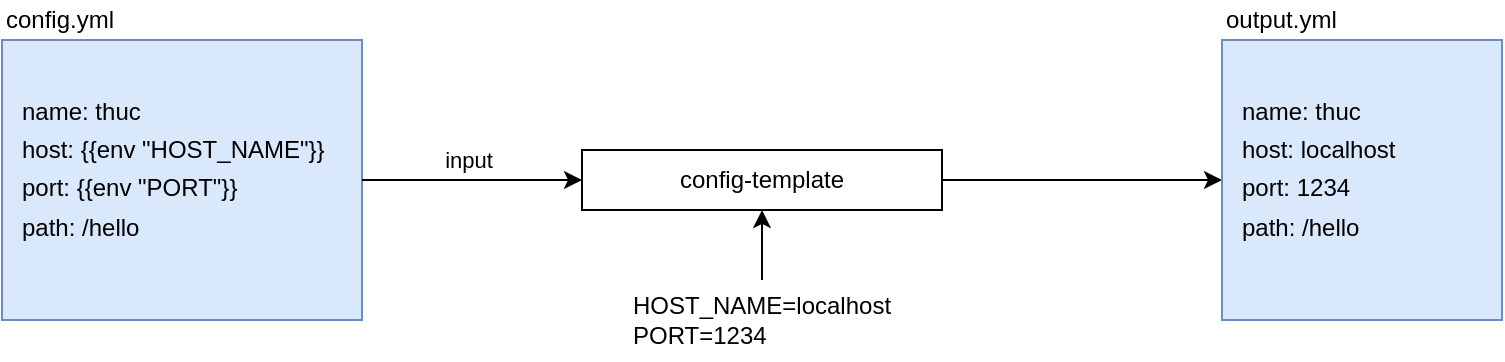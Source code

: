 <mxfile version="13.0.1" type="device"><diagram id="X1sLiQcm-RtcWxKHjRoC" name="Page-1"><mxGraphModel dx="1092" dy="983" grid="1" gridSize="10" guides="1" tooltips="1" connect="1" arrows="1" fold="1" page="1" pageScale="1" pageWidth="850" pageHeight="1100" math="0" shadow="0"><root><mxCell id="0"/><mxCell id="1" parent="0"/><mxCell id="nBy87lDHSnUQfaLIISxz-1" value="&lt;p style=&quot;line-height: 160%&quot;&gt;name: thuc&lt;br&gt;&lt;span&gt;host: {{env &quot;HOST_NAME&quot;}}&lt;br&gt;&lt;/span&gt;&lt;span&gt;port: {{env &quot;PORT&quot;}}&lt;br&gt;&lt;/span&gt;&lt;span&gt;path: /hello&lt;/span&gt;&lt;/p&gt;" style="rounded=0;whiteSpace=wrap;html=1;fillColor=#dae8fc;strokeColor=#6c8ebf;align=left;spacing=10;spacingTop=0;verticalAlign=top;" parent="1" vertex="1"><mxGeometry x="70" y="40" width="180" height="140" as="geometry"/></mxCell><mxCell id="nBy87lDHSnUQfaLIISxz-3" value="config.yml" style="text;html=1;strokeColor=none;fillColor=none;align=left;verticalAlign=middle;whiteSpace=wrap;rounded=0;" parent="1" vertex="1"><mxGeometry x="70" y="20" width="140" height="20" as="geometry"/></mxCell><mxCell id="nBy87lDHSnUQfaLIISxz-7" value="" style="endArrow=classic;html=1;exitX=1;exitY=0.5;exitDx=0;exitDy=0;entryX=0;entryY=0.5;entryDx=0;entryDy=0;" parent="1" source="nBy87lDHSnUQfaLIISxz-8" target="nBy87lDHSnUQfaLIISxz-15" edge="1"><mxGeometry width="50" height="50" relative="1" as="geometry"><mxPoint x="510" y="190" as="sourcePoint"/><mxPoint x="600" y="110" as="targetPoint"/></mxGeometry></mxCell><mxCell id="dgmbizyk_0FIQf4O1Mgm-4" style="edgeStyle=orthogonalEdgeStyle;rounded=0;orthogonalLoop=1;jettySize=auto;html=1;exitX=0.5;exitY=1;exitDx=0;exitDy=0;entryX=0.5;entryY=0;entryDx=0;entryDy=0;startArrow=classic;startFill=1;endArrow=none;endFill=0;" edge="1" parent="1" source="nBy87lDHSnUQfaLIISxz-8" target="dgmbizyk_0FIQf4O1Mgm-1"><mxGeometry relative="1" as="geometry"/></mxCell><mxCell id="nBy87lDHSnUQfaLIISxz-8" value="config-template" style="rounded=0;whiteSpace=wrap;html=1;align=center;" parent="1" vertex="1"><mxGeometry x="360" y="95" width="180" height="30" as="geometry"/></mxCell><mxCell id="nBy87lDHSnUQfaLIISxz-9" value="" style="endArrow=classic;html=1;exitX=1;exitY=0.5;exitDx=0;exitDy=0;" parent="1" source="nBy87lDHSnUQfaLIISxz-1" target="nBy87lDHSnUQfaLIISxz-8" edge="1"><mxGeometry width="50" height="50" relative="1" as="geometry"><mxPoint x="260" y="110" as="sourcePoint"/><mxPoint x="600" y="110" as="targetPoint"/></mxGeometry></mxCell><mxCell id="nBy87lDHSnUQfaLIISxz-12" value="input" style="edgeLabel;html=1;align=center;verticalAlign=middle;resizable=0;points=[];" parent="nBy87lDHSnUQfaLIISxz-9" vertex="1" connectable="0"><mxGeometry x="-0.05" y="1" relative="1" as="geometry"><mxPoint y="-9" as="offset"/></mxGeometry></mxCell><mxCell id="nBy87lDHSnUQfaLIISxz-15" value="&lt;p style=&quot;line-height: 160%&quot;&gt;name: thuc&lt;br&gt;host: localhost&lt;br&gt;port: 1234&lt;br&gt;path: /hello&lt;/p&gt;" style="rounded=0;whiteSpace=wrap;html=1;fillColor=#dae8fc;strokeColor=#6c8ebf;align=left;spacing=10;spacingTop=0;verticalAlign=top;" parent="1" vertex="1"><mxGeometry x="680" y="40" width="140" height="140" as="geometry"/></mxCell><mxCell id="nBy87lDHSnUQfaLIISxz-16" value="output.yml" style="text;html=1;strokeColor=none;fillColor=none;align=left;verticalAlign=middle;whiteSpace=wrap;rounded=0;" parent="1" vertex="1"><mxGeometry x="680" y="20" width="140" height="20" as="geometry"/></mxCell><mxCell id="dgmbizyk_0FIQf4O1Mgm-1" value="&lt;span&gt;HOST_NAME=localhost&lt;br&gt;&lt;div style=&quot;text-align: left&quot;&gt;&lt;span&gt;PORT=1234&lt;/span&gt;&lt;/div&gt;&lt;/span&gt;" style="text;html=1;strokeColor=none;fillColor=none;align=center;verticalAlign=middle;whiteSpace=wrap;rounded=0;" vertex="1" parent="1"><mxGeometry x="385" y="160" width="130" height="40" as="geometry"/></mxCell></root></mxGraphModel></diagram></mxfile>